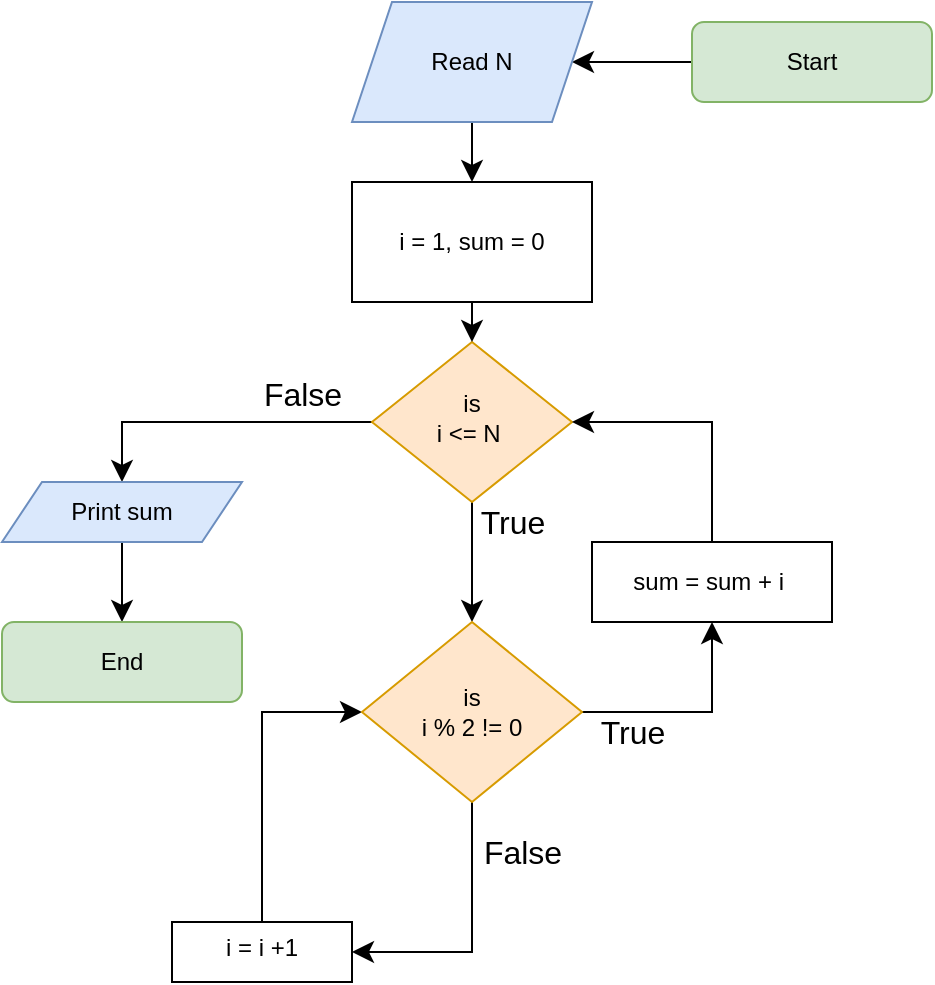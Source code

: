 <mxfile version="24.7.16">
  <diagram name="Trang-1" id="OjfafZJgLtIsrFkGz_i3">
    <mxGraphModel dx="1545" dy="1083" grid="1" gridSize="10" guides="1" tooltips="1" connect="1" arrows="1" fold="1" page="0" pageScale="1" pageWidth="827" pageHeight="1169" math="0" shadow="0">
      <root>
        <mxCell id="0" />
        <mxCell id="1" parent="0" />
        <mxCell id="_cMzBhWek6FKqp19uo0f-1" value="" style="edgeStyle=none;curved=1;rounded=0;orthogonalLoop=1;jettySize=auto;html=1;fontSize=12;startSize=8;endSize=8;" edge="1" parent="1" source="_cMzBhWek6FKqp19uo0f-2" target="_cMzBhWek6FKqp19uo0f-8">
          <mxGeometry relative="1" as="geometry" />
        </mxCell>
        <mxCell id="_cMzBhWek6FKqp19uo0f-2" value="Start" style="rounded=1;whiteSpace=wrap;html=1;fontSize=12;glass=0;strokeWidth=1;shadow=0;fillColor=#d5e8d4;strokeColor=#82b366;" vertex="1" parent="1">
          <mxGeometry x="230" y="-70" width="120" height="40" as="geometry" />
        </mxCell>
        <mxCell id="_cMzBhWek6FKqp19uo0f-3" value="" style="edgeStyle=none;curved=1;rounded=0;orthogonalLoop=1;jettySize=auto;html=1;fontSize=12;startSize=8;endSize=8;" edge="1" parent="1" source="_cMzBhWek6FKqp19uo0f-5" target="_cMzBhWek6FKqp19uo0f-17">
          <mxGeometry relative="1" as="geometry" />
        </mxCell>
        <mxCell id="_cMzBhWek6FKqp19uo0f-4" style="edgeStyle=orthogonalEdgeStyle;rounded=0;orthogonalLoop=1;jettySize=auto;html=1;entryX=0.5;entryY=0;entryDx=0;entryDy=0;fontSize=12;startSize=8;endSize=8;" edge="1" parent="1" source="_cMzBhWek6FKqp19uo0f-5" target="_cMzBhWek6FKqp19uo0f-20">
          <mxGeometry relative="1" as="geometry">
            <mxPoint x="-55" y="195" as="targetPoint" />
          </mxGeometry>
        </mxCell>
        <mxCell id="_cMzBhWek6FKqp19uo0f-5" value="is&lt;div&gt;i &amp;lt;= N&amp;nbsp;&lt;/div&gt;" style="rhombus;whiteSpace=wrap;html=1;shadow=0;fontFamily=Helvetica;fontSize=12;align=center;strokeWidth=1;spacing=6;spacingTop=-4;fillColor=#ffe6cc;strokeColor=#d79b00;" vertex="1" parent="1">
          <mxGeometry x="70" y="90" width="100" height="80" as="geometry" />
        </mxCell>
        <mxCell id="_cMzBhWek6FKqp19uo0f-7" value="" style="edgeStyle=none;curved=1;rounded=0;orthogonalLoop=1;jettySize=auto;html=1;fontSize=12;startSize=8;endSize=8;" edge="1" parent="1" source="_cMzBhWek6FKqp19uo0f-8" target="_cMzBhWek6FKqp19uo0f-10">
          <mxGeometry relative="1" as="geometry" />
        </mxCell>
        <mxCell id="_cMzBhWek6FKqp19uo0f-8" value="Read N" style="shape=parallelogram;perimeter=parallelogramPerimeter;whiteSpace=wrap;html=1;fixedSize=1;fillColor=#dae8fc;strokeColor=#6c8ebf;" vertex="1" parent="1">
          <mxGeometry x="60" y="-80" width="120" height="60" as="geometry" />
        </mxCell>
        <mxCell id="_cMzBhWek6FKqp19uo0f-9" style="edgeStyle=none;curved=1;rounded=0;orthogonalLoop=1;jettySize=auto;html=1;entryX=0.5;entryY=0;entryDx=0;entryDy=0;fontSize=12;startSize=8;endSize=8;" edge="1" parent="1" source="_cMzBhWek6FKqp19uo0f-10" target="_cMzBhWek6FKqp19uo0f-5">
          <mxGeometry relative="1" as="geometry" />
        </mxCell>
        <mxCell id="_cMzBhWek6FKqp19uo0f-10" value="i = 1, sum = 0" style="whiteSpace=wrap;html=1;" vertex="1" parent="1">
          <mxGeometry x="60" y="10" width="120" height="60" as="geometry" />
        </mxCell>
        <mxCell id="_cMzBhWek6FKqp19uo0f-11" value="False" style="text;html=1;align=center;verticalAlign=middle;resizable=0;points=[];autosize=1;strokeColor=none;fillColor=none;fontSize=16;" vertex="1" parent="1">
          <mxGeometry x="5" y="101" width="60" height="30" as="geometry" />
        </mxCell>
        <mxCell id="_cMzBhWek6FKqp19uo0f-12" style="edgeStyle=orthogonalEdgeStyle;rounded=0;orthogonalLoop=1;jettySize=auto;html=1;entryX=0;entryY=0.5;entryDx=0;entryDy=0;fontSize=12;startSize=8;endSize=8;exitX=0.5;exitY=0;exitDx=0;exitDy=0;" edge="1" parent="1" target="_cMzBhWek6FKqp19uo0f-17">
          <mxGeometry relative="1" as="geometry">
            <mxPoint x="15" y="380" as="sourcePoint" />
            <mxPoint x="20" y="280.0" as="targetPoint" />
            <Array as="points">
              <mxPoint x="15" y="275" />
            </Array>
          </mxGeometry>
        </mxCell>
        <mxCell id="_cMzBhWek6FKqp19uo0f-13" value="i = i +1" style="whiteSpace=wrap;html=1;shadow=0;strokeWidth=1;spacing=6;spacingTop=-4;" vertex="1" parent="1">
          <mxGeometry x="-30" y="380" width="90" height="30" as="geometry" />
        </mxCell>
        <mxCell id="_cMzBhWek6FKqp19uo0f-14" value="True" style="text;html=1;align=center;verticalAlign=middle;resizable=0;points=[];autosize=1;strokeColor=none;fillColor=none;fontSize=16;" vertex="1" parent="1">
          <mxGeometry x="110" y="165" width="60" height="30" as="geometry" />
        </mxCell>
        <mxCell id="_cMzBhWek6FKqp19uo0f-15" style="edgeStyle=orthogonalEdgeStyle;rounded=0;orthogonalLoop=1;jettySize=auto;html=1;fontSize=12;startSize=8;endSize=8;exitX=0.5;exitY=1;exitDx=0;exitDy=0;" edge="1" parent="1" source="_cMzBhWek6FKqp19uo0f-17">
          <mxGeometry relative="1" as="geometry">
            <Array as="points">
              <mxPoint x="120" y="395" />
            </Array>
            <mxPoint x="60" y="395" as="targetPoint" />
          </mxGeometry>
        </mxCell>
        <mxCell id="_cMzBhWek6FKqp19uo0f-16" style="edgeStyle=orthogonalEdgeStyle;rounded=0;orthogonalLoop=1;jettySize=auto;html=1;fontSize=12;startSize=8;endSize=8;exitX=1;exitY=0.5;exitDx=0;exitDy=0;" edge="1" parent="1" source="_cMzBhWek6FKqp19uo0f-17">
          <mxGeometry relative="1" as="geometry">
            <mxPoint x="367.5" y="424.0" as="sourcePoint" />
            <mxPoint x="240" y="230" as="targetPoint" />
            <Array as="points">
              <mxPoint x="240" y="275" />
            </Array>
          </mxGeometry>
        </mxCell>
        <mxCell id="_cMzBhWek6FKqp19uo0f-17" value="&lt;div&gt;is&lt;/div&gt;i % 2 != 0" style="rhombus;whiteSpace=wrap;html=1;fillColor=#ffe6cc;strokeColor=#d79b00;" vertex="1" parent="1">
          <mxGeometry x="65" y="230" width="110" height="90" as="geometry" />
        </mxCell>
        <mxCell id="_cMzBhWek6FKqp19uo0f-18" value="False" style="text;html=1;align=center;verticalAlign=middle;resizable=0;points=[];autosize=1;strokeColor=none;fillColor=none;fontSize=16;" vertex="1" parent="1">
          <mxGeometry x="115" y="330" width="60" height="30" as="geometry" />
        </mxCell>
        <mxCell id="_cMzBhWek6FKqp19uo0f-22" style="edgeStyle=none;curved=1;rounded=0;orthogonalLoop=1;jettySize=auto;html=1;fontSize=12;startSize=8;endSize=8;entryX=0.5;entryY=0;entryDx=0;entryDy=0;" edge="1" parent="1" source="_cMzBhWek6FKqp19uo0f-20" target="_cMzBhWek6FKqp19uo0f-23">
          <mxGeometry relative="1" as="geometry">
            <mxPoint x="-55" y="280" as="targetPoint" />
          </mxGeometry>
        </mxCell>
        <mxCell id="_cMzBhWek6FKqp19uo0f-20" value="Print sum" style="shape=parallelogram;perimeter=parallelogramPerimeter;whiteSpace=wrap;html=1;fixedSize=1;fillColor=#dae8fc;strokeColor=#6c8ebf;" vertex="1" parent="1">
          <mxGeometry x="-115" y="160" width="120" height="30" as="geometry" />
        </mxCell>
        <mxCell id="_cMzBhWek6FKqp19uo0f-21" value="True" style="text;html=1;align=center;verticalAlign=middle;resizable=0;points=[];autosize=1;strokeColor=none;fillColor=none;fontSize=16;" vertex="1" parent="1">
          <mxGeometry x="170" y="270" width="60" height="30" as="geometry" />
        </mxCell>
        <mxCell id="_cMzBhWek6FKqp19uo0f-23" value="End" style="rounded=1;whiteSpace=wrap;html=1;fontSize=12;glass=0;strokeWidth=1;shadow=0;fillColor=#d5e8d4;strokeColor=#82b366;" vertex="1" parent="1">
          <mxGeometry x="-115" y="230" width="120" height="40" as="geometry" />
        </mxCell>
        <mxCell id="_cMzBhWek6FKqp19uo0f-26" style="edgeStyle=orthogonalEdgeStyle;rounded=0;orthogonalLoop=1;jettySize=auto;html=1;entryX=1;entryY=0.5;entryDx=0;entryDy=0;fontSize=12;startSize=8;endSize=8;exitX=0.5;exitY=0;exitDx=0;exitDy=0;" edge="1" parent="1" source="_cMzBhWek6FKqp19uo0f-25" target="_cMzBhWek6FKqp19uo0f-5">
          <mxGeometry relative="1" as="geometry" />
        </mxCell>
        <mxCell id="_cMzBhWek6FKqp19uo0f-25" value="sum = sum + i&amp;nbsp;" style="rounded=0;whiteSpace=wrap;html=1;" vertex="1" parent="1">
          <mxGeometry x="180" y="190" width="120" height="40" as="geometry" />
        </mxCell>
      </root>
    </mxGraphModel>
  </diagram>
</mxfile>
